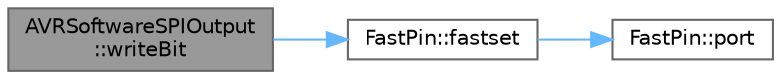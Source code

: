 digraph "AVRSoftwareSPIOutput::writeBit"
{
 // LATEX_PDF_SIZE
  bgcolor="transparent";
  edge [fontname=Helvetica,fontsize=10,labelfontname=Helvetica,labelfontsize=10];
  node [fontname=Helvetica,fontsize=10,shape=box,height=0.2,width=0.4];
  rankdir="LR";
  Node1 [id="Node000001",label="AVRSoftwareSPIOutput\l::writeBit",height=0.2,width=0.4,color="gray40", fillcolor="grey60", style="filled", fontcolor="black",tooltip="The version of writeBit() to use when clock and data are on separate pins with precomputed values for..."];
  Node1 -> Node2 [id="edge1_Node000001_Node000002",color="steelblue1",style="solid",tooltip=" "];
  Node2 [id="Node000002",label="FastPin::fastset",height=0.2,width=0.4,color="grey40", fillcolor="white", style="filled",URL="$db/d3b/class_fast_pin.html#ad560f1e8787dc9c555ec635c0b5c99fa",tooltip="Set the state of a port."];
  Node2 -> Node3 [id="edge2_Node000002_Node000003",color="steelblue1",style="solid",tooltip=" "];
  Node3 [id="Node000003",label="FastPin::port",height=0.2,width=0.4,color="grey40", fillcolor="white", style="filled",URL="$db/d3b/class_fast_pin.html#ab005abe848eadb60051daccb4eb7dbe8",tooltip="Get the output state of the port."];
}
